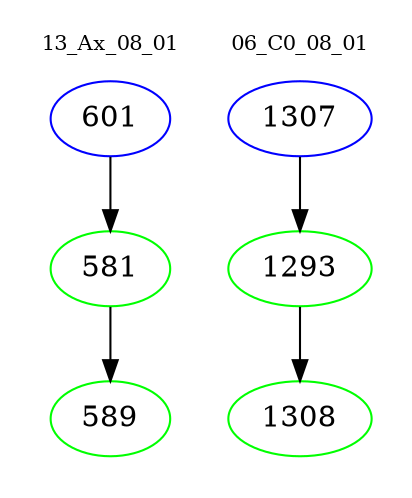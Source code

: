 digraph{
subgraph cluster_0 {
color = white
label = "13_Ax_08_01";
fontsize=10;
T0_601 [label="601", color="blue"]
T0_601 -> T0_581 [color="black"]
T0_581 [label="581", color="green"]
T0_581 -> T0_589 [color="black"]
T0_589 [label="589", color="green"]
}
subgraph cluster_1 {
color = white
label = "06_C0_08_01";
fontsize=10;
T1_1307 [label="1307", color="blue"]
T1_1307 -> T1_1293 [color="black"]
T1_1293 [label="1293", color="green"]
T1_1293 -> T1_1308 [color="black"]
T1_1308 [label="1308", color="green"]
}
}
